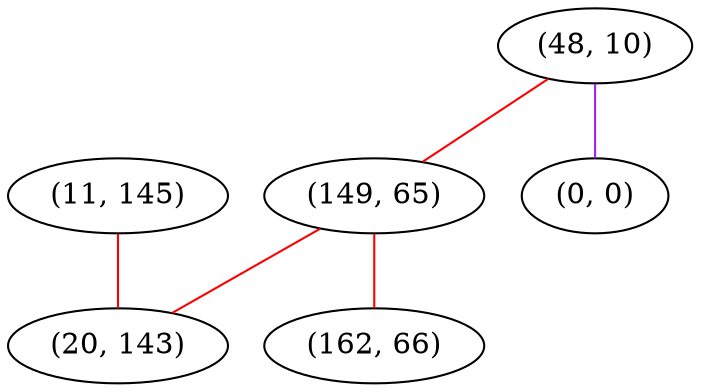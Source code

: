 graph "" {
"(11, 145)";
"(48, 10)";
"(149, 65)";
"(0, 0)";
"(162, 66)";
"(20, 143)";
"(11, 145)" -- "(20, 143)"  [color=red, key=0, weight=1];
"(48, 10)" -- "(149, 65)"  [color=red, key=0, weight=1];
"(48, 10)" -- "(0, 0)"  [color=purple, key=0, weight=4];
"(149, 65)" -- "(20, 143)"  [color=red, key=0, weight=1];
"(149, 65)" -- "(162, 66)"  [color=red, key=0, weight=1];
}
